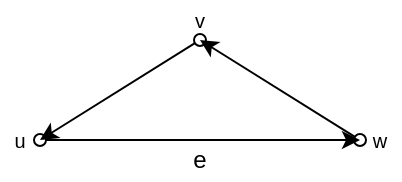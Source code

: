 <mxfile version="21.5.0" type="device">
  <diagram name="Seite-1" id="1lOM7LZerqZPnMOpxiHa">
    <mxGraphModel dx="544" dy="455" grid="1" gridSize="10" guides="1" tooltips="1" connect="1" arrows="1" fold="1" page="1" pageScale="1" pageWidth="827" pageHeight="1169" math="0" shadow="0">
      <root>
        <mxCell id="0" />
        <mxCell id="1" parent="0" />
        <mxCell id="12iBxm_VB4zqUITPJ39q-3" value="" style="endArrow=classic;html=1;rounded=0;startArrow=oval;startFill=0;strokeColor=default;snapToPoint=0;ignoreEdge=0;comic=0;enumerate=0;orthogonal=0;orthogonalLoop=0;flowAnimation=0;noJump=0;backgroundOutline=0;fixDash=0;anchorPointDirection=1;endFill=1;shadow=0;endSize=6;targetPerimeterSpacing=0;startSize=6;sourcePerimeterSpacing=0;" parent="1" edge="1">
          <mxGeometry width="50" height="50" relative="1" as="geometry">
            <mxPoint x="200" y="200" as="sourcePoint" />
            <mxPoint x="360" y="200" as="targetPoint" />
          </mxGeometry>
        </mxCell>
        <mxCell id="12iBxm_VB4zqUITPJ39q-5" value="e" style="text;strokeColor=none;align=center;fillColor=none;html=1;verticalAlign=middle;whiteSpace=wrap;rounded=0;" parent="1" vertex="1">
          <mxGeometry x="270" y="200" width="20" height="20" as="geometry" />
        </mxCell>
        <mxCell id="12iBxm_VB4zqUITPJ39q-9" value="" style="endArrow=classic;html=1;rounded=0;startArrow=oval;startFill=0;" parent="1" edge="1">
          <mxGeometry width="50" height="50" relative="1" as="geometry">
            <mxPoint x="360" y="200" as="sourcePoint" />
            <mxPoint x="280" y="150" as="targetPoint" />
          </mxGeometry>
        </mxCell>
        <mxCell id="12iBxm_VB4zqUITPJ39q-10" value="" style="endArrow=classic;html=1;rounded=0;endFill=1;startArrow=oval;startFill=0;" parent="1" edge="1">
          <mxGeometry width="50" height="50" relative="1" as="geometry">
            <mxPoint x="280" y="150" as="sourcePoint" />
            <mxPoint x="200" y="200" as="targetPoint" />
          </mxGeometry>
        </mxCell>
        <mxCell id="mi22OaL5r2FWR6us9zC6-1" value="&lt;font style=&quot;font-size: 10px;&quot;&gt;u&lt;/font&gt;" style="text;strokeColor=none;align=center;fillColor=none;html=1;verticalAlign=middle;whiteSpace=wrap;rounded=0;" parent="1" vertex="1">
          <mxGeometry x="180" y="190" width="20" height="20" as="geometry" />
        </mxCell>
        <mxCell id="mi22OaL5r2FWR6us9zC6-2" value="&lt;font size=&quot;1&quot;&gt;&lt;span style=&quot;caret-color: rgb(255, 147, 0);&quot;&gt;w&lt;/span&gt;&lt;/font&gt;" style="text;strokeColor=none;align=center;fillColor=none;html=1;verticalAlign=middle;whiteSpace=wrap;rounded=0;" parent="1" vertex="1">
          <mxGeometry x="360" y="190" width="20" height="20" as="geometry" />
        </mxCell>
        <mxCell id="mi22OaL5r2FWR6us9zC6-4" value="&lt;font color=&quot;#000000&quot; size=&quot;1&quot;&gt;v&lt;/font&gt;" style="text;strokeColor=none;align=center;fillColor=none;html=1;verticalAlign=middle;whiteSpace=wrap;rounded=0;fontColor=#0000CC;" parent="1" vertex="1">
          <mxGeometry x="270" y="130" width="20" height="20" as="geometry" />
        </mxCell>
      </root>
    </mxGraphModel>
  </diagram>
</mxfile>
